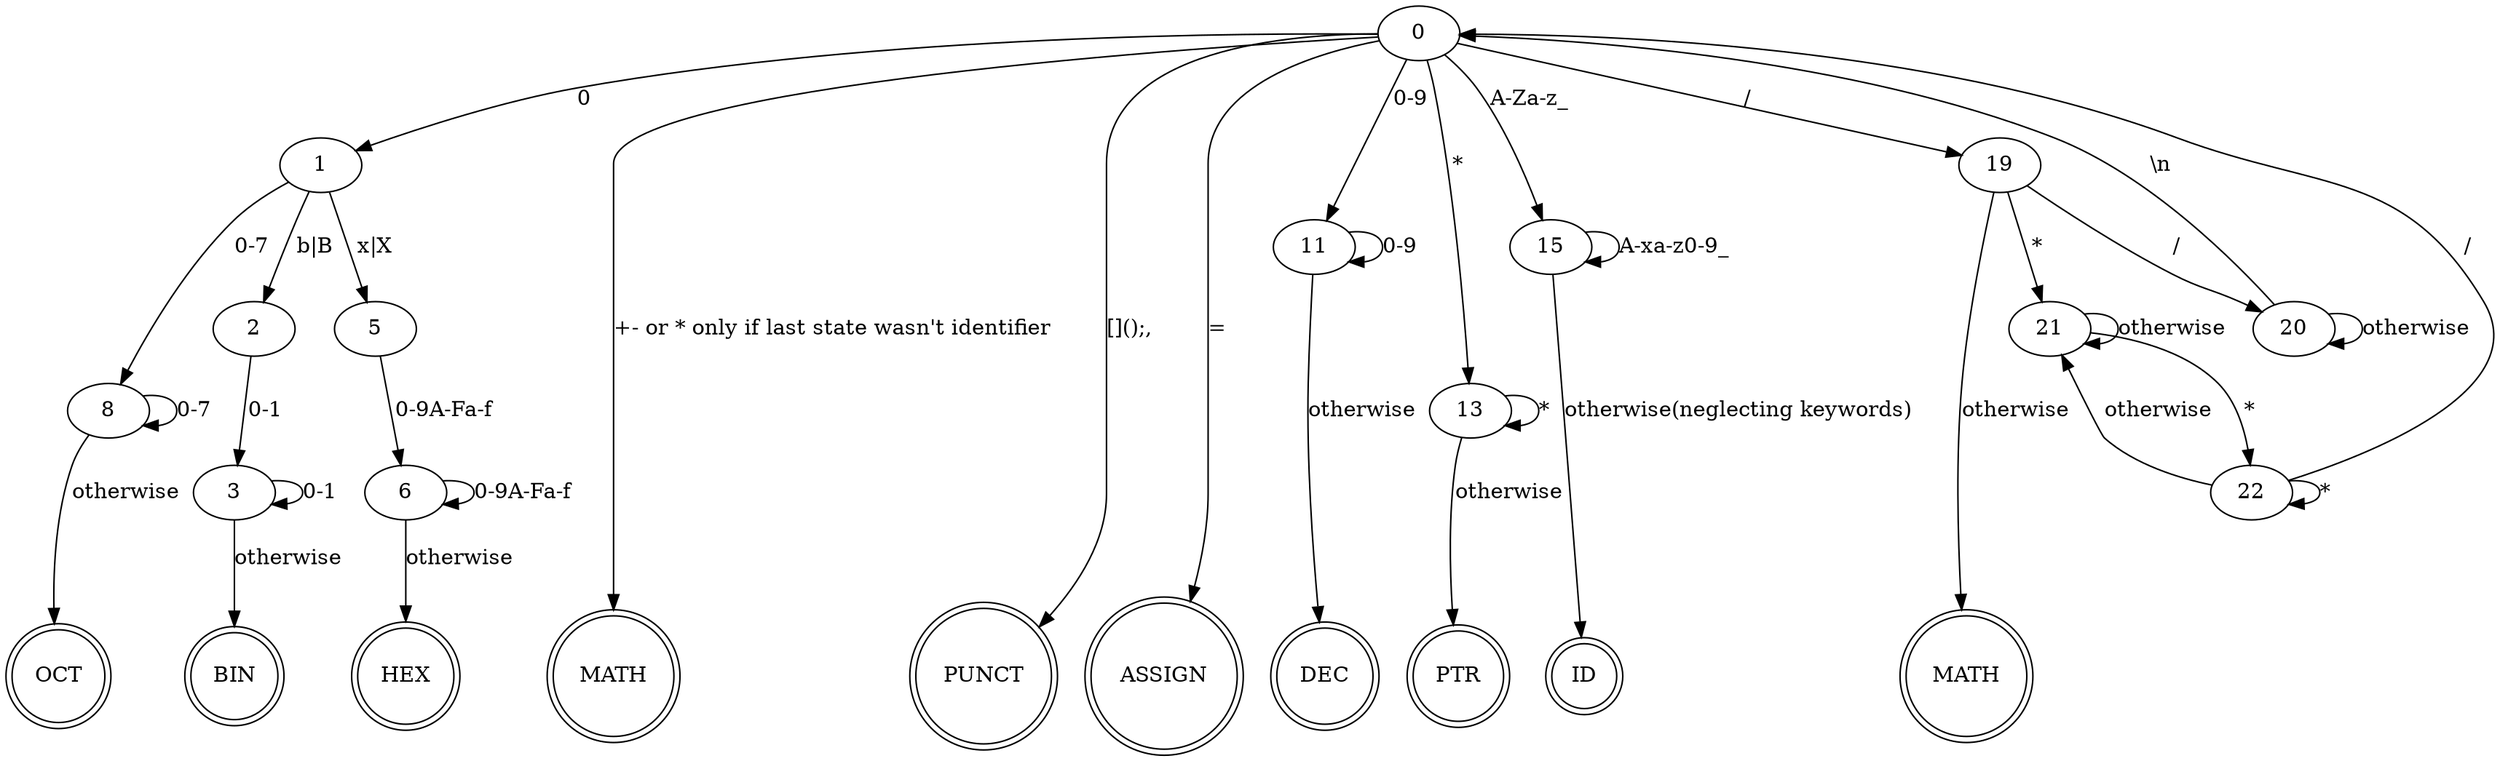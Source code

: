 digraph stategraph {
	4 [shape = doublecircle, label = "BIN"];
	7 [shape = doublecircle, label = "HEX"];
	9 [shape = doublecircle, label = "OCT"];
	10 [shape = doublecircle, label = "MATH"];
	12 [shape = doublecircle, label = "DEC"];
	14 [shape = doublecircle, label = "PTR"];
	16 [shape = doublecircle, label = "ID"];
	17 [shape = doublecircle, label = "PUNCT"];
	18 [shape = doublecircle, label = "ASSIGN"];
	23 [shape = doublecircle, label = "MATH"];
	0 -> 1 [label = "0"];
	0 -> 10 [label = "+- or * only if last state wasn't identifier"];
	0 -> 11 [label = "0-9"]
	0 -> 13 [label = "*"];
	0 -> 15 [label = "A-Za-z_"];
	0 -> 17 [label = "[]();,"];
	0 -> 18 [label = "="];
	0 -> 19 [label = "/"];
	1 -> 2 [label = "b|B"];
	1 -> 5 [label = "x|X"];
	1 -> 8 [label = "0-7"];
	2 -> 3 [label = "0-1"];
	3 -> 3 [label = "0-1"];
	3 -> 4 [label = "otherwise"];
	5 -> 6 [label = "0-9A-Fa-f"];
	6 -> 6 [label = "0-9A-Fa-f"];
	6 -> 7 [label = "otherwise"];
	8 -> 8 [label = "0-7"];
	8 -> 9 [label = "otherwise"];
	11 -> 11 [label = "0-9"];
	11 -> 12 [label = "otherwise"];
	13 -> 13 [label = "*"];
	13 -> 14 [label = "otherwise"];
	15 -> 15 [label = "A-xa-z0-9_"];
	15 -> 16 [label = "otherwise(neglecting keywords)"];
	19 -> 20 [label = "/"];
	19 -> 21 [label = "*"];
	19 -> 23 [label = "otherwise"];
	20 -> 0 [label = "\\n"];
	20 -> 20 [label = "otherwise"];
	21 -> 22 [label = "*"];
	21 -> 21 [label = "otherwise"];
	22 -> 22 [label = "*"];
	22 -> 0 [label = "/"];
	22 -> 21 [label = "otherwise"];
	{ rank=same; 4 7 9 10 12 14 16 17 18 23}

}
